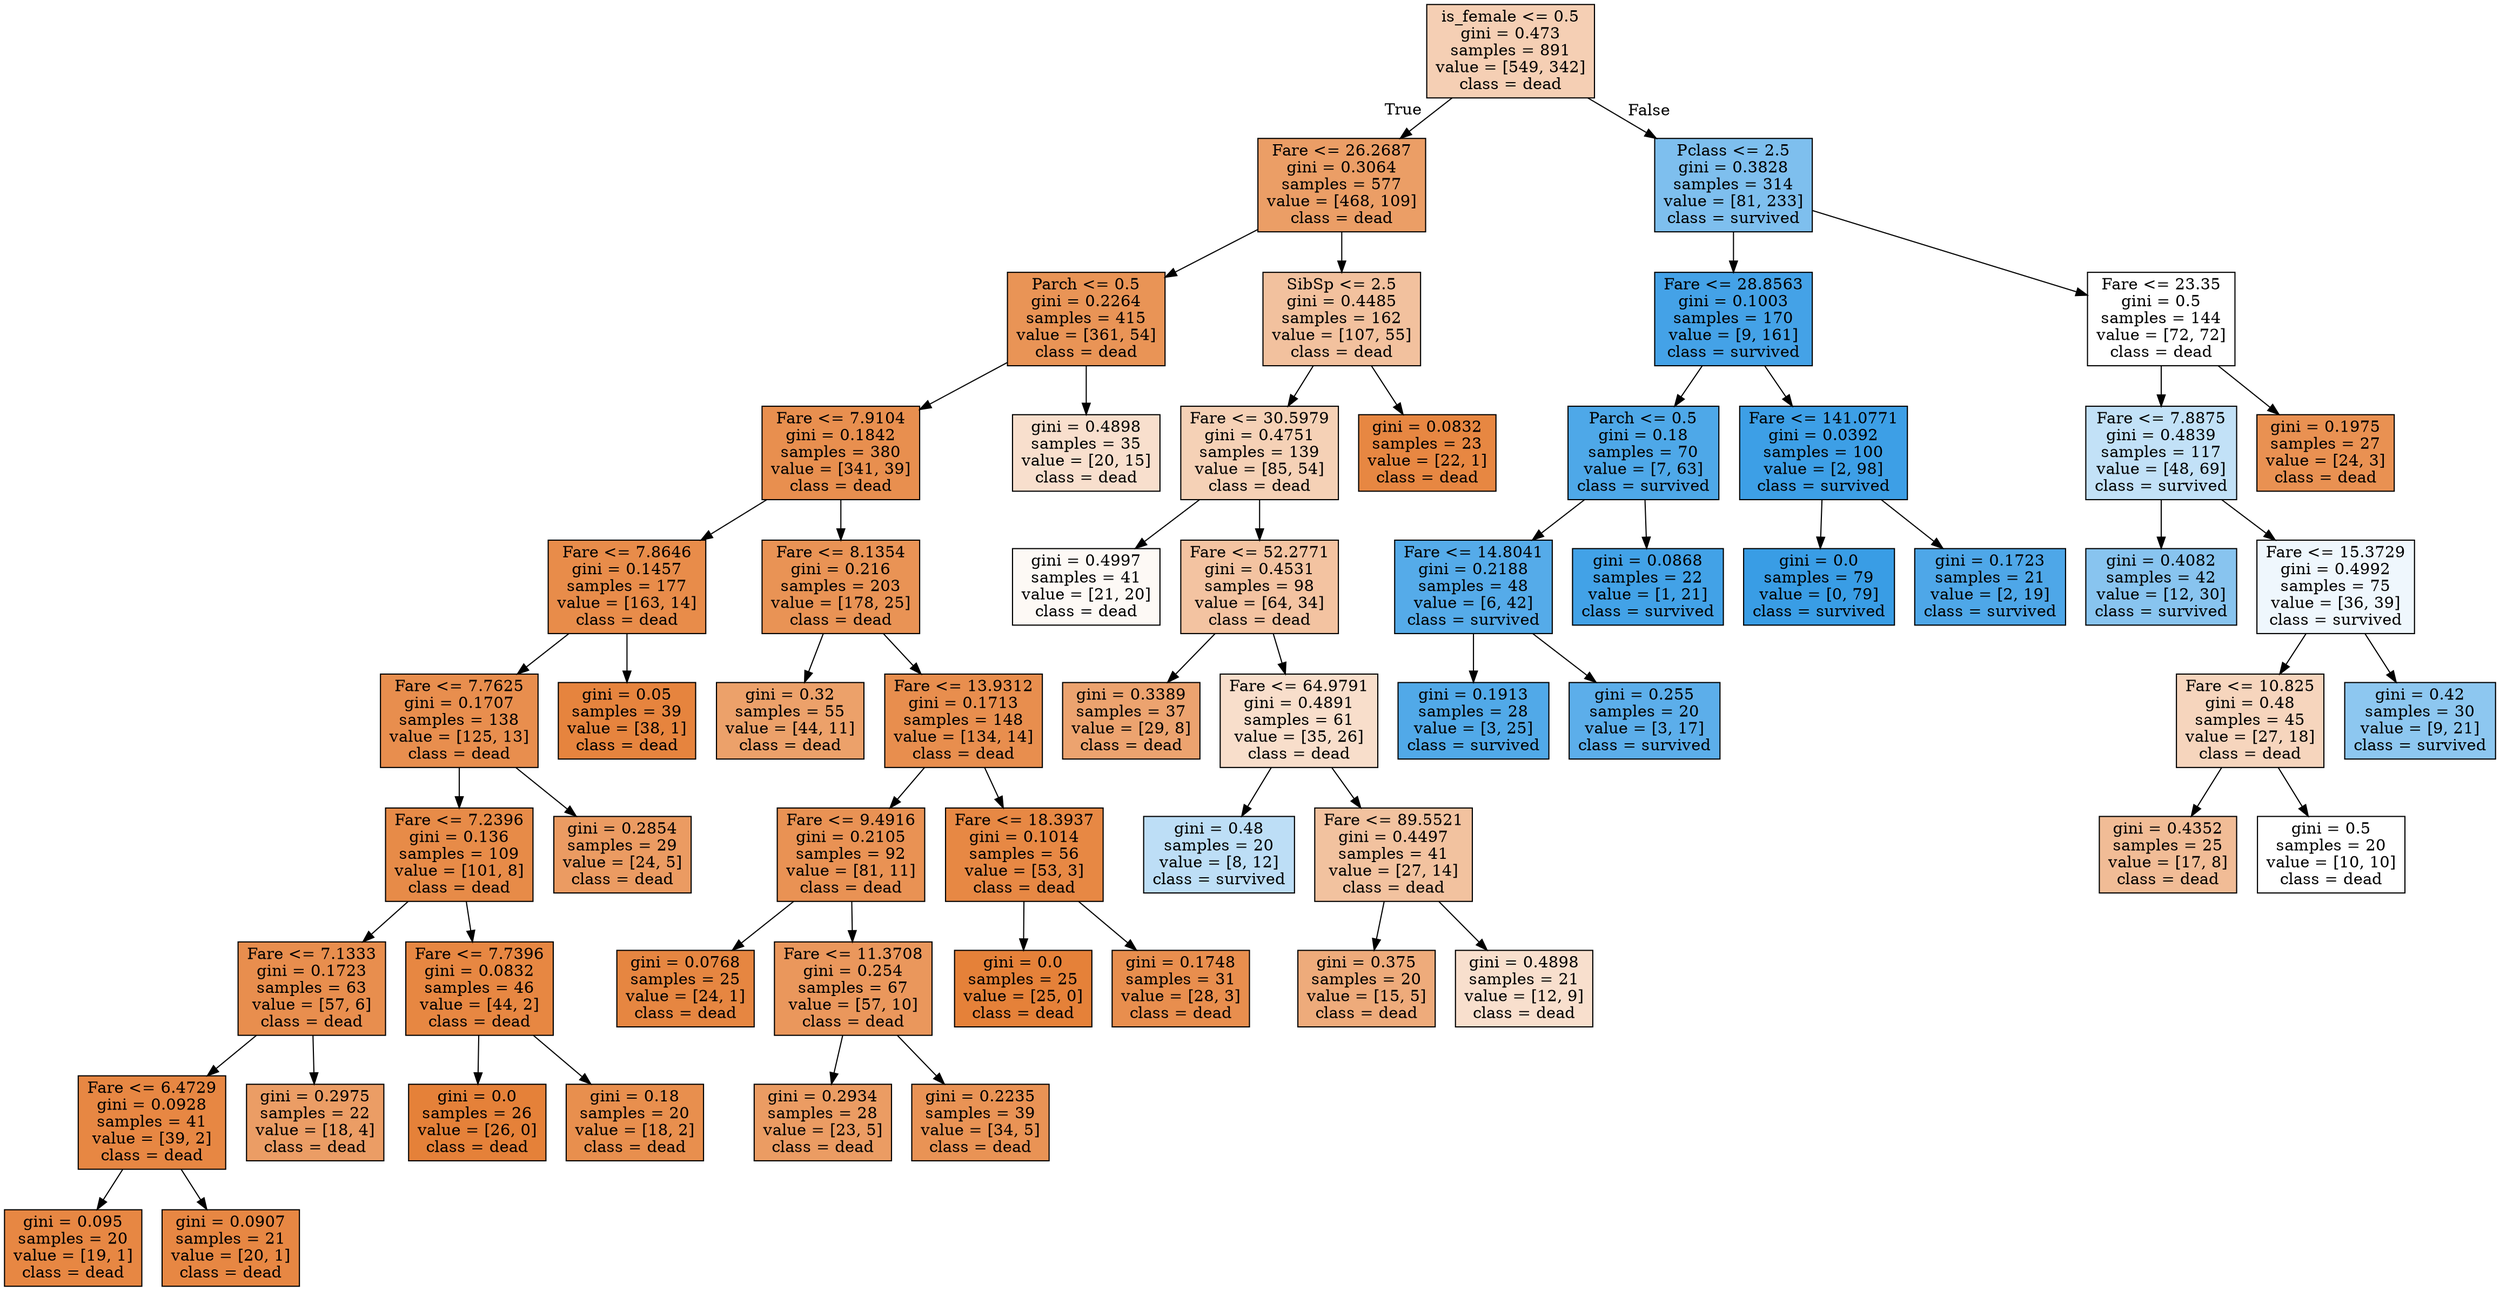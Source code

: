 digraph Tree {
node [shape=box, style="filled", color="black"] ;
0 [label="is_female <= 0.5\ngini = 0.473\nsamples = 891\nvalue = [549, 342]\nclass = dead", fillcolor="#e5813960"] ;
1 [label="Fare <= 26.2687\ngini = 0.3064\nsamples = 577\nvalue = [468, 109]\nclass = dead", fillcolor="#e58139c4"] ;
0 -> 1 [labeldistance=2.5, labelangle=45, headlabel="True"] ;
2 [label="Parch <= 0.5\ngini = 0.2264\nsamples = 415\nvalue = [361, 54]\nclass = dead", fillcolor="#e58139d9"] ;
1 -> 2 ;
3 [label="Fare <= 7.9104\ngini = 0.1842\nsamples = 380\nvalue = [341, 39]\nclass = dead", fillcolor="#e58139e2"] ;
2 -> 3 ;
4 [label="Fare <= 7.8646\ngini = 0.1457\nsamples = 177\nvalue = [163, 14]\nclass = dead", fillcolor="#e58139e9"] ;
3 -> 4 ;
5 [label="Fare <= 7.7625\ngini = 0.1707\nsamples = 138\nvalue = [125, 13]\nclass = dead", fillcolor="#e58139e4"] ;
4 -> 5 ;
6 [label="Fare <= 7.2396\ngini = 0.136\nsamples = 109\nvalue = [101, 8]\nclass = dead", fillcolor="#e58139eb"] ;
5 -> 6 ;
7 [label="Fare <= 7.1333\ngini = 0.1723\nsamples = 63\nvalue = [57, 6]\nclass = dead", fillcolor="#e58139e4"] ;
6 -> 7 ;
8 [label="Fare <= 6.4729\ngini = 0.0928\nsamples = 41\nvalue = [39, 2]\nclass = dead", fillcolor="#e58139f2"] ;
7 -> 8 ;
9 [label="gini = 0.095\nsamples = 20\nvalue = [19, 1]\nclass = dead", fillcolor="#e58139f2"] ;
8 -> 9 ;
10 [label="gini = 0.0907\nsamples = 21\nvalue = [20, 1]\nclass = dead", fillcolor="#e58139f2"] ;
8 -> 10 ;
11 [label="gini = 0.2975\nsamples = 22\nvalue = [18, 4]\nclass = dead", fillcolor="#e58139c6"] ;
7 -> 11 ;
12 [label="Fare <= 7.7396\ngini = 0.0832\nsamples = 46\nvalue = [44, 2]\nclass = dead", fillcolor="#e58139f3"] ;
6 -> 12 ;
13 [label="gini = 0.0\nsamples = 26\nvalue = [26, 0]\nclass = dead", fillcolor="#e58139ff"] ;
12 -> 13 ;
14 [label="gini = 0.18\nsamples = 20\nvalue = [18, 2]\nclass = dead", fillcolor="#e58139e3"] ;
12 -> 14 ;
15 [label="gini = 0.2854\nsamples = 29\nvalue = [24, 5]\nclass = dead", fillcolor="#e58139ca"] ;
5 -> 15 ;
16 [label="gini = 0.05\nsamples = 39\nvalue = [38, 1]\nclass = dead", fillcolor="#e58139f8"] ;
4 -> 16 ;
17 [label="Fare <= 8.1354\ngini = 0.216\nsamples = 203\nvalue = [178, 25]\nclass = dead", fillcolor="#e58139db"] ;
3 -> 17 ;
18 [label="gini = 0.32\nsamples = 55\nvalue = [44, 11]\nclass = dead", fillcolor="#e58139bf"] ;
17 -> 18 ;
19 [label="Fare <= 13.9312\ngini = 0.1713\nsamples = 148\nvalue = [134, 14]\nclass = dead", fillcolor="#e58139e4"] ;
17 -> 19 ;
20 [label="Fare <= 9.4916\ngini = 0.2105\nsamples = 92\nvalue = [81, 11]\nclass = dead", fillcolor="#e58139dc"] ;
19 -> 20 ;
21 [label="gini = 0.0768\nsamples = 25\nvalue = [24, 1]\nclass = dead", fillcolor="#e58139f4"] ;
20 -> 21 ;
22 [label="Fare <= 11.3708\ngini = 0.254\nsamples = 67\nvalue = [57, 10]\nclass = dead", fillcolor="#e58139d2"] ;
20 -> 22 ;
23 [label="gini = 0.2934\nsamples = 28\nvalue = [23, 5]\nclass = dead", fillcolor="#e58139c8"] ;
22 -> 23 ;
24 [label="gini = 0.2235\nsamples = 39\nvalue = [34, 5]\nclass = dead", fillcolor="#e58139da"] ;
22 -> 24 ;
25 [label="Fare <= 18.3937\ngini = 0.1014\nsamples = 56\nvalue = [53, 3]\nclass = dead", fillcolor="#e58139f1"] ;
19 -> 25 ;
26 [label="gini = 0.0\nsamples = 25\nvalue = [25, 0]\nclass = dead", fillcolor="#e58139ff"] ;
25 -> 26 ;
27 [label="gini = 0.1748\nsamples = 31\nvalue = [28, 3]\nclass = dead", fillcolor="#e58139e4"] ;
25 -> 27 ;
28 [label="gini = 0.4898\nsamples = 35\nvalue = [20, 15]\nclass = dead", fillcolor="#e5813940"] ;
2 -> 28 ;
29 [label="SibSp <= 2.5\ngini = 0.4485\nsamples = 162\nvalue = [107, 55]\nclass = dead", fillcolor="#e581397c"] ;
1 -> 29 ;
30 [label="Fare <= 30.5979\ngini = 0.4751\nsamples = 139\nvalue = [85, 54]\nclass = dead", fillcolor="#e581395d"] ;
29 -> 30 ;
31 [label="gini = 0.4997\nsamples = 41\nvalue = [21, 20]\nclass = dead", fillcolor="#e581390c"] ;
30 -> 31 ;
32 [label="Fare <= 52.2771\ngini = 0.4531\nsamples = 98\nvalue = [64, 34]\nclass = dead", fillcolor="#e5813978"] ;
30 -> 32 ;
33 [label="gini = 0.3389\nsamples = 37\nvalue = [29, 8]\nclass = dead", fillcolor="#e58139b9"] ;
32 -> 33 ;
34 [label="Fare <= 64.9791\ngini = 0.4891\nsamples = 61\nvalue = [35, 26]\nclass = dead", fillcolor="#e5813942"] ;
32 -> 34 ;
35 [label="gini = 0.48\nsamples = 20\nvalue = [8, 12]\nclass = survived", fillcolor="#399de555"] ;
34 -> 35 ;
36 [label="Fare <= 89.5521\ngini = 0.4497\nsamples = 41\nvalue = [27, 14]\nclass = dead", fillcolor="#e581397b"] ;
34 -> 36 ;
37 [label="gini = 0.375\nsamples = 20\nvalue = [15, 5]\nclass = dead", fillcolor="#e58139aa"] ;
36 -> 37 ;
38 [label="gini = 0.4898\nsamples = 21\nvalue = [12, 9]\nclass = dead", fillcolor="#e5813940"] ;
36 -> 38 ;
39 [label="gini = 0.0832\nsamples = 23\nvalue = [22, 1]\nclass = dead", fillcolor="#e58139f3"] ;
29 -> 39 ;
40 [label="Pclass <= 2.5\ngini = 0.3828\nsamples = 314\nvalue = [81, 233]\nclass = survived", fillcolor="#399de5a6"] ;
0 -> 40 [labeldistance=2.5, labelangle=-45, headlabel="False"] ;
41 [label="Fare <= 28.8563\ngini = 0.1003\nsamples = 170\nvalue = [9, 161]\nclass = survived", fillcolor="#399de5f1"] ;
40 -> 41 ;
42 [label="Parch <= 0.5\ngini = 0.18\nsamples = 70\nvalue = [7, 63]\nclass = survived", fillcolor="#399de5e3"] ;
41 -> 42 ;
43 [label="Fare <= 14.8041\ngini = 0.2188\nsamples = 48\nvalue = [6, 42]\nclass = survived", fillcolor="#399de5db"] ;
42 -> 43 ;
44 [label="gini = 0.1913\nsamples = 28\nvalue = [3, 25]\nclass = survived", fillcolor="#399de5e0"] ;
43 -> 44 ;
45 [label="gini = 0.255\nsamples = 20\nvalue = [3, 17]\nclass = survived", fillcolor="#399de5d2"] ;
43 -> 45 ;
46 [label="gini = 0.0868\nsamples = 22\nvalue = [1, 21]\nclass = survived", fillcolor="#399de5f3"] ;
42 -> 46 ;
47 [label="Fare <= 141.0771\ngini = 0.0392\nsamples = 100\nvalue = [2, 98]\nclass = survived", fillcolor="#399de5fa"] ;
41 -> 47 ;
48 [label="gini = 0.0\nsamples = 79\nvalue = [0, 79]\nclass = survived", fillcolor="#399de5ff"] ;
47 -> 48 ;
49 [label="gini = 0.1723\nsamples = 21\nvalue = [2, 19]\nclass = survived", fillcolor="#399de5e4"] ;
47 -> 49 ;
50 [label="Fare <= 23.35\ngini = 0.5\nsamples = 144\nvalue = [72, 72]\nclass = dead", fillcolor="#e5813900"] ;
40 -> 50 ;
51 [label="Fare <= 7.8875\ngini = 0.4839\nsamples = 117\nvalue = [48, 69]\nclass = survived", fillcolor="#399de54e"] ;
50 -> 51 ;
52 [label="gini = 0.4082\nsamples = 42\nvalue = [12, 30]\nclass = survived", fillcolor="#399de599"] ;
51 -> 52 ;
53 [label="Fare <= 15.3729\ngini = 0.4992\nsamples = 75\nvalue = [36, 39]\nclass = survived", fillcolor="#399de514"] ;
51 -> 53 ;
54 [label="Fare <= 10.825\ngini = 0.48\nsamples = 45\nvalue = [27, 18]\nclass = dead", fillcolor="#e5813955"] ;
53 -> 54 ;
55 [label="gini = 0.4352\nsamples = 25\nvalue = [17, 8]\nclass = dead", fillcolor="#e5813987"] ;
54 -> 55 ;
56 [label="gini = 0.5\nsamples = 20\nvalue = [10, 10]\nclass = dead", fillcolor="#e5813900"] ;
54 -> 56 ;
57 [label="gini = 0.42\nsamples = 30\nvalue = [9, 21]\nclass = survived", fillcolor="#399de592"] ;
53 -> 57 ;
58 [label="gini = 0.1975\nsamples = 27\nvalue = [24, 3]\nclass = dead", fillcolor="#e58139df"] ;
50 -> 58 ;
}